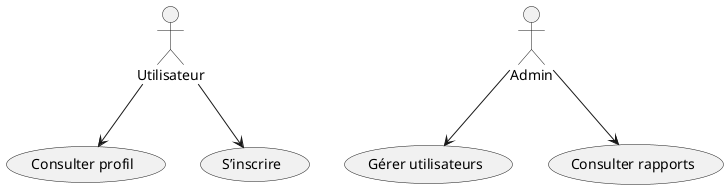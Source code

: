 @startuml
actor Utilisateur
actor Admin

Utilisateur --> (Consulter profil)
Utilisateur --> (S’inscrire)
Admin --> (Gérer utilisateurs)
Admin --> (Consulter rapports)
@enduml

